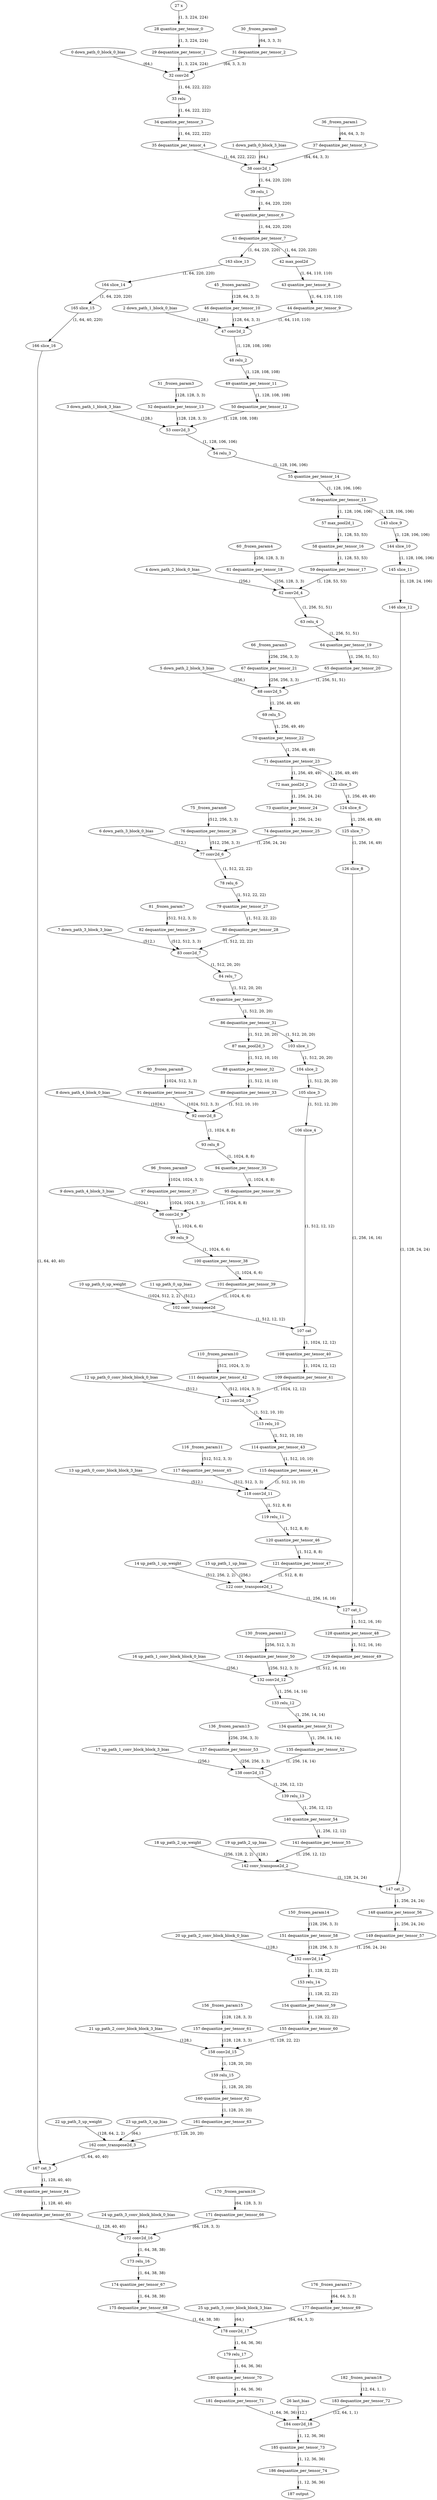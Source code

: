 strict digraph {
"0 down_path_0_block_0_bias" [id=0, type="get_attr"];
"1 down_path_0_block_3_bias" [id=1, type="get_attr"];
"2 down_path_1_block_0_bias" [id=2, type="get_attr"];
"3 down_path_1_block_3_bias" [id=3, type="get_attr"];
"4 down_path_2_block_0_bias" [id=4, type="get_attr"];
"5 down_path_2_block_3_bias" [id=5, type="get_attr"];
"6 down_path_3_block_0_bias" [id=6, type="get_attr"];
"7 down_path_3_block_3_bias" [id=7, type="get_attr"];
"8 down_path_4_block_0_bias" [id=8, type="get_attr"];
"9 down_path_4_block_3_bias" [id=9, type="get_attr"];
"10 up_path_0_up_weight" [id=10, type="get_attr"];
"11 up_path_0_up_bias" [id=11, type="get_attr"];
"12 up_path_0_conv_block_block_0_bias" [id=12, type="get_attr"];
"13 up_path_0_conv_block_block_3_bias" [id=13, type="get_attr"];
"14 up_path_1_up_weight" [id=14, type="get_attr"];
"15 up_path_1_up_bias" [id=15, type="get_attr"];
"16 up_path_1_conv_block_block_0_bias" [id=16, type="get_attr"];
"17 up_path_1_conv_block_block_3_bias" [id=17, type="get_attr"];
"18 up_path_2_up_weight" [id=18, type="get_attr"];
"19 up_path_2_up_bias" [id=19, type="get_attr"];
"20 up_path_2_conv_block_block_0_bias" [id=20, type="get_attr"];
"21 up_path_2_conv_block_block_3_bias" [id=21, type="get_attr"];
"22 up_path_3_up_weight" [id=22, type="get_attr"];
"23 up_path_3_up_bias" [id=23, type="get_attr"];
"24 up_path_3_conv_block_block_0_bias" [id=24, type="get_attr"];
"25 up_path_3_conv_block_block_3_bias" [id=25, type="get_attr"];
"26 last_bias" [id=26, type="get_attr"];
"27 x" [id=27, type=input];
"28 quantize_per_tensor_0" [id=28, type="quantize_per_tensor"];
"29 dequantize_per_tensor_1" [id=29, type="dequantize_per_tensor"];
"30 _frozen_param0" [id=30, type="get_attr"];
"31 dequantize_per_tensor_2" [id=31, type="dequantize_per_tensor"];
"32 conv2d" [id=32, type=conv2d];
"33 relu" [id=33, type=relu];
"34 quantize_per_tensor_3" [id=34, type="quantize_per_tensor"];
"35 dequantize_per_tensor_4" [id=35, type="dequantize_per_tensor"];
"36 _frozen_param1" [id=36, type="get_attr"];
"37 dequantize_per_tensor_5" [id=37, type="dequantize_per_tensor"];
"38 conv2d_1" [id=38, type=conv2d];
"39 relu_1" [id=39, type=relu];
"40 quantize_per_tensor_6" [id=40, type="quantize_per_tensor"];
"41 dequantize_per_tensor_7" [id=41, type="dequantize_per_tensor"];
"42 max_pool2d" [id=42, type="max_pool2d"];
"43 quantize_per_tensor_8" [id=43, type="quantize_per_tensor"];
"44 dequantize_per_tensor_9" [id=44, type="dequantize_per_tensor"];
"45 _frozen_param2" [id=45, type="get_attr"];
"46 dequantize_per_tensor_10" [id=46, type="dequantize_per_tensor"];
"47 conv2d_2" [id=47, type=conv2d];
"48 relu_2" [id=48, type=relu];
"49 quantize_per_tensor_11" [id=49, type="quantize_per_tensor"];
"50 dequantize_per_tensor_12" [id=50, type="dequantize_per_tensor"];
"51 _frozen_param3" [id=51, type="get_attr"];
"52 dequantize_per_tensor_13" [id=52, type="dequantize_per_tensor"];
"53 conv2d_3" [id=53, type=conv2d];
"54 relu_3" [id=54, type=relu];
"55 quantize_per_tensor_14" [id=55, type="quantize_per_tensor"];
"56 dequantize_per_tensor_15" [id=56, type="dequantize_per_tensor"];
"57 max_pool2d_1" [id=57, type="max_pool2d"];
"58 quantize_per_tensor_16" [id=58, type="quantize_per_tensor"];
"59 dequantize_per_tensor_17" [id=59, type="dequantize_per_tensor"];
"60 _frozen_param4" [id=60, type="get_attr"];
"61 dequantize_per_tensor_18" [id=61, type="dequantize_per_tensor"];
"62 conv2d_4" [id=62, type=conv2d];
"63 relu_4" [id=63, type=relu];
"64 quantize_per_tensor_19" [id=64, type="quantize_per_tensor"];
"65 dequantize_per_tensor_20" [id=65, type="dequantize_per_tensor"];
"66 _frozen_param5" [id=66, type="get_attr"];
"67 dequantize_per_tensor_21" [id=67, type="dequantize_per_tensor"];
"68 conv2d_5" [id=68, type=conv2d];
"69 relu_5" [id=69, type=relu];
"70 quantize_per_tensor_22" [id=70, type="quantize_per_tensor"];
"71 dequantize_per_tensor_23" [id=71, type="dequantize_per_tensor"];
"72 max_pool2d_2" [id=72, type="max_pool2d"];
"73 quantize_per_tensor_24" [id=73, type="quantize_per_tensor"];
"74 dequantize_per_tensor_25" [id=74, type="dequantize_per_tensor"];
"75 _frozen_param6" [id=75, type="get_attr"];
"76 dequantize_per_tensor_26" [id=76, type="dequantize_per_tensor"];
"77 conv2d_6" [id=77, type=conv2d];
"78 relu_6" [id=78, type=relu];
"79 quantize_per_tensor_27" [id=79, type="quantize_per_tensor"];
"80 dequantize_per_tensor_28" [id=80, type="dequantize_per_tensor"];
"81 _frozen_param7" [id=81, type="get_attr"];
"82 dequantize_per_tensor_29" [id=82, type="dequantize_per_tensor"];
"83 conv2d_7" [id=83, type=conv2d];
"84 relu_7" [id=84, type=relu];
"85 quantize_per_tensor_30" [id=85, type="quantize_per_tensor"];
"86 dequantize_per_tensor_31" [id=86, type="dequantize_per_tensor"];
"87 max_pool2d_3" [id=87, type="max_pool2d"];
"88 quantize_per_tensor_32" [id=88, type="quantize_per_tensor"];
"89 dequantize_per_tensor_33" [id=89, type="dequantize_per_tensor"];
"90 _frozen_param8" [id=90, type="get_attr"];
"91 dequantize_per_tensor_34" [id=91, type="dequantize_per_tensor"];
"92 conv2d_8" [id=92, type=conv2d];
"93 relu_8" [id=93, type=relu];
"94 quantize_per_tensor_35" [id=94, type="quantize_per_tensor"];
"95 dequantize_per_tensor_36" [id=95, type="dequantize_per_tensor"];
"96 _frozen_param9" [id=96, type="get_attr"];
"97 dequantize_per_tensor_37" [id=97, type="dequantize_per_tensor"];
"98 conv2d_9" [id=98, type=conv2d];
"99 relu_9" [id=99, type=relu];
"100 quantize_per_tensor_38" [id=100, type="quantize_per_tensor"];
"101 dequantize_per_tensor_39" [id=101, type="dequantize_per_tensor"];
"102 conv_transpose2d" [id=102, type="conv_transpose2d"];
"103 slice_1" [id=103, type=slice];
"104 slice_2" [id=104, type=slice];
"105 slice_3" [id=105, type=slice];
"106 slice_4" [id=106, type=slice];
"107 cat" [id=107, type=cat];
"108 quantize_per_tensor_40" [id=108, type="quantize_per_tensor"];
"109 dequantize_per_tensor_41" [id=109, type="dequantize_per_tensor"];
"110 _frozen_param10" [id=110, type="get_attr"];
"111 dequantize_per_tensor_42" [id=111, type="dequantize_per_tensor"];
"112 conv2d_10" [id=112, type=conv2d];
"113 relu_10" [id=113, type=relu];
"114 quantize_per_tensor_43" [id=114, type="quantize_per_tensor"];
"115 dequantize_per_tensor_44" [id=115, type="dequantize_per_tensor"];
"116 _frozen_param11" [id=116, type="get_attr"];
"117 dequantize_per_tensor_45" [id=117, type="dequantize_per_tensor"];
"118 conv2d_11" [id=118, type=conv2d];
"119 relu_11" [id=119, type=relu];
"120 quantize_per_tensor_46" [id=120, type="quantize_per_tensor"];
"121 dequantize_per_tensor_47" [id=121, type="dequantize_per_tensor"];
"122 conv_transpose2d_1" [id=122, type="conv_transpose2d"];
"123 slice_5" [id=123, type=slice];
"124 slice_6" [id=124, type=slice];
"125 slice_7" [id=125, type=slice];
"126 slice_8" [id=126, type=slice];
"127 cat_1" [id=127, type=cat];
"128 quantize_per_tensor_48" [id=128, type="quantize_per_tensor"];
"129 dequantize_per_tensor_49" [id=129, type="dequantize_per_tensor"];
"130 _frozen_param12" [id=130, type="get_attr"];
"131 dequantize_per_tensor_50" [id=131, type="dequantize_per_tensor"];
"132 conv2d_12" [id=132, type=conv2d];
"133 relu_12" [id=133, type=relu];
"134 quantize_per_tensor_51" [id=134, type="quantize_per_tensor"];
"135 dequantize_per_tensor_52" [id=135, type="dequantize_per_tensor"];
"136 _frozen_param13" [id=136, type="get_attr"];
"137 dequantize_per_tensor_53" [id=137, type="dequantize_per_tensor"];
"138 conv2d_13" [id=138, type=conv2d];
"139 relu_13" [id=139, type=relu];
"140 quantize_per_tensor_54" [id=140, type="quantize_per_tensor"];
"141 dequantize_per_tensor_55" [id=141, type="dequantize_per_tensor"];
"142 conv_transpose2d_2" [id=142, type="conv_transpose2d"];
"143 slice_9" [id=143, type=slice];
"144 slice_10" [id=144, type=slice];
"145 slice_11" [id=145, type=slice];
"146 slice_12" [id=146, type=slice];
"147 cat_2" [id=147, type=cat];
"148 quantize_per_tensor_56" [id=148, type="quantize_per_tensor"];
"149 dequantize_per_tensor_57" [id=149, type="dequantize_per_tensor"];
"150 _frozen_param14" [id=150, type="get_attr"];
"151 dequantize_per_tensor_58" [id=151, type="dequantize_per_tensor"];
"152 conv2d_14" [id=152, type=conv2d];
"153 relu_14" [id=153, type=relu];
"154 quantize_per_tensor_59" [id=154, type="quantize_per_tensor"];
"155 dequantize_per_tensor_60" [id=155, type="dequantize_per_tensor"];
"156 _frozen_param15" [id=156, type="get_attr"];
"157 dequantize_per_tensor_61" [id=157, type="dequantize_per_tensor"];
"158 conv2d_15" [id=158, type=conv2d];
"159 relu_15" [id=159, type=relu];
"160 quantize_per_tensor_62" [id=160, type="quantize_per_tensor"];
"161 dequantize_per_tensor_63" [id=161, type="dequantize_per_tensor"];
"162 conv_transpose2d_3" [id=162, type="conv_transpose2d"];
"163 slice_13" [id=163, type=slice];
"164 slice_14" [id=164, type=slice];
"165 slice_15" [id=165, type=slice];
"166 slice_16" [id=166, type=slice];
"167 cat_3" [id=167, type=cat];
"168 quantize_per_tensor_64" [id=168, type="quantize_per_tensor"];
"169 dequantize_per_tensor_65" [id=169, type="dequantize_per_tensor"];
"170 _frozen_param16" [id=170, type="get_attr"];
"171 dequantize_per_tensor_66" [id=171, type="dequantize_per_tensor"];
"172 conv2d_16" [id=172, type=conv2d];
"173 relu_16" [id=173, type=relu];
"174 quantize_per_tensor_67" [id=174, type="quantize_per_tensor"];
"175 dequantize_per_tensor_68" [id=175, type="dequantize_per_tensor"];
"176 _frozen_param17" [id=176, type="get_attr"];
"177 dequantize_per_tensor_69" [id=177, type="dequantize_per_tensor"];
"178 conv2d_17" [id=178, type=conv2d];
"179 relu_17" [id=179, type=relu];
"180 quantize_per_tensor_70" [id=180, type="quantize_per_tensor"];
"181 dequantize_per_tensor_71" [id=181, type="dequantize_per_tensor"];
"182 _frozen_param18" [id=182, type="get_attr"];
"183 dequantize_per_tensor_72" [id=183, type="dequantize_per_tensor"];
"184 conv2d_18" [id=184, type=conv2d];
"185 quantize_per_tensor_73" [id=185, type="quantize_per_tensor"];
"186 dequantize_per_tensor_74" [id=186, type="dequantize_per_tensor"];
"187 output" [id=187, type=output];
"0 down_path_0_block_0_bias" -> "32 conv2d" [style=solid, label="(64,)"];
"1 down_path_0_block_3_bias" -> "38 conv2d_1" [style=solid, label="(64,)"];
"2 down_path_1_block_0_bias" -> "47 conv2d_2" [style=solid, label="(128,)"];
"3 down_path_1_block_3_bias" -> "53 conv2d_3" [style=solid, label="(128,)"];
"4 down_path_2_block_0_bias" -> "62 conv2d_4" [style=solid, label="(256,)"];
"5 down_path_2_block_3_bias" -> "68 conv2d_5" [style=solid, label="(256,)"];
"6 down_path_3_block_0_bias" -> "77 conv2d_6" [style=solid, label="(512,)"];
"7 down_path_3_block_3_bias" -> "83 conv2d_7" [style=solid, label="(512,)"];
"8 down_path_4_block_0_bias" -> "92 conv2d_8" [style=solid, label="(1024,)"];
"9 down_path_4_block_3_bias" -> "98 conv2d_9" [style=solid, label="(1024,)"];
"10 up_path_0_up_weight" -> "102 conv_transpose2d" [style=solid, label="(1024, 512, 2, 2)"];
"11 up_path_0_up_bias" -> "102 conv_transpose2d" [style=solid, label="(512,)"];
"12 up_path_0_conv_block_block_0_bias" -> "112 conv2d_10" [style=solid, label="(512,)"];
"13 up_path_0_conv_block_block_3_bias" -> "118 conv2d_11" [style=solid, label="(512,)"];
"14 up_path_1_up_weight" -> "122 conv_transpose2d_1" [style=solid, label="(512, 256, 2, 2)"];
"15 up_path_1_up_bias" -> "122 conv_transpose2d_1" [style=solid, label="(256,)"];
"16 up_path_1_conv_block_block_0_bias" -> "132 conv2d_12" [style=solid, label="(256,)"];
"17 up_path_1_conv_block_block_3_bias" -> "138 conv2d_13" [style=solid, label="(256,)"];
"18 up_path_2_up_weight" -> "142 conv_transpose2d_2" [style=solid, label="(256, 128, 2, 2)"];
"19 up_path_2_up_bias" -> "142 conv_transpose2d_2" [style=solid, label="(128,)"];
"20 up_path_2_conv_block_block_0_bias" -> "152 conv2d_14" [style=solid, label="(128,)"];
"21 up_path_2_conv_block_block_3_bias" -> "158 conv2d_15" [style=solid, label="(128,)"];
"22 up_path_3_up_weight" -> "162 conv_transpose2d_3" [style=solid, label="(128, 64, 2, 2)"];
"23 up_path_3_up_bias" -> "162 conv_transpose2d_3" [style=solid, label="(64,)"];
"24 up_path_3_conv_block_block_0_bias" -> "172 conv2d_16" [style=solid, label="(64,)"];
"25 up_path_3_conv_block_block_3_bias" -> "178 conv2d_17" [style=solid, label="(64,)"];
"26 last_bias" -> "184 conv2d_18" [style=solid, label="(12,)"];
"27 x" -> "28 quantize_per_tensor_0" [style=solid, label="(1, 3, 224, 224)"];
"28 quantize_per_tensor_0" -> "29 dequantize_per_tensor_1" [style=solid, label="(1, 3, 224, 224)"];
"29 dequantize_per_tensor_1" -> "32 conv2d" [style=solid, label="(1, 3, 224, 224)"];
"30 _frozen_param0" -> "31 dequantize_per_tensor_2" [style=solid, label="(64, 3, 3, 3)"];
"31 dequantize_per_tensor_2" -> "32 conv2d" [style=solid, label="(64, 3, 3, 3)"];
"32 conv2d" -> "33 relu" [style=solid, label="(1, 64, 222, 222)"];
"33 relu" -> "34 quantize_per_tensor_3" [style=solid, label="(1, 64, 222, 222)"];
"34 quantize_per_tensor_3" -> "35 dequantize_per_tensor_4" [style=solid, label="(1, 64, 222, 222)"];
"35 dequantize_per_tensor_4" -> "38 conv2d_1" [style=solid, label="(1, 64, 222, 222)"];
"36 _frozen_param1" -> "37 dequantize_per_tensor_5" [style=solid, label="(64, 64, 3, 3)"];
"37 dequantize_per_tensor_5" -> "38 conv2d_1" [style=solid, label="(64, 64, 3, 3)"];
"38 conv2d_1" -> "39 relu_1" [style=solid, label="(1, 64, 220, 220)"];
"39 relu_1" -> "40 quantize_per_tensor_6" [style=solid, label="(1, 64, 220, 220)"];
"40 quantize_per_tensor_6" -> "41 dequantize_per_tensor_7" [style=solid, label="(1, 64, 220, 220)"];
"41 dequantize_per_tensor_7" -> "42 max_pool2d" [style=solid, label="(1, 64, 220, 220)"];
"41 dequantize_per_tensor_7" -> "163 slice_13" [style=solid, label="(1, 64, 220, 220)"];
"42 max_pool2d" -> "43 quantize_per_tensor_8" [style=solid, label="(1, 64, 110, 110)"];
"43 quantize_per_tensor_8" -> "44 dequantize_per_tensor_9" [style=solid, label="(1, 64, 110, 110)"];
"44 dequantize_per_tensor_9" -> "47 conv2d_2" [style=solid, label="(1, 64, 110, 110)"];
"45 _frozen_param2" -> "46 dequantize_per_tensor_10" [style=solid, label="(128, 64, 3, 3)"];
"46 dequantize_per_tensor_10" -> "47 conv2d_2" [style=solid, label="(128, 64, 3, 3)"];
"47 conv2d_2" -> "48 relu_2" [style=solid, label="(1, 128, 108, 108)"];
"48 relu_2" -> "49 quantize_per_tensor_11" [style=solid, label="(1, 128, 108, 108)"];
"49 quantize_per_tensor_11" -> "50 dequantize_per_tensor_12" [style=solid, label="(1, 128, 108, 108)"];
"50 dequantize_per_tensor_12" -> "53 conv2d_3" [style=solid, label="(1, 128, 108, 108)"];
"51 _frozen_param3" -> "52 dequantize_per_tensor_13" [style=solid, label="(128, 128, 3, 3)"];
"52 dequantize_per_tensor_13" -> "53 conv2d_3" [style=solid, label="(128, 128, 3, 3)"];
"53 conv2d_3" -> "54 relu_3" [style=solid, label="(1, 128, 106, 106)"];
"54 relu_3" -> "55 quantize_per_tensor_14" [style=solid, label="(1, 128, 106, 106)"];
"55 quantize_per_tensor_14" -> "56 dequantize_per_tensor_15" [style=solid, label="(1, 128, 106, 106)"];
"56 dequantize_per_tensor_15" -> "57 max_pool2d_1" [style=solid, label="(1, 128, 106, 106)"];
"56 dequantize_per_tensor_15" -> "143 slice_9" [style=solid, label="(1, 128, 106, 106)"];
"57 max_pool2d_1" -> "58 quantize_per_tensor_16" [style=solid, label="(1, 128, 53, 53)"];
"58 quantize_per_tensor_16" -> "59 dequantize_per_tensor_17" [style=solid, label="(1, 128, 53, 53)"];
"59 dequantize_per_tensor_17" -> "62 conv2d_4" [style=solid, label="(1, 128, 53, 53)"];
"60 _frozen_param4" -> "61 dequantize_per_tensor_18" [style=solid, label="(256, 128, 3, 3)"];
"61 dequantize_per_tensor_18" -> "62 conv2d_4" [style=solid, label="(256, 128, 3, 3)"];
"62 conv2d_4" -> "63 relu_4" [style=solid, label="(1, 256, 51, 51)"];
"63 relu_4" -> "64 quantize_per_tensor_19" [style=solid, label="(1, 256, 51, 51)"];
"64 quantize_per_tensor_19" -> "65 dequantize_per_tensor_20" [style=solid, label="(1, 256, 51, 51)"];
"65 dequantize_per_tensor_20" -> "68 conv2d_5" [style=solid, label="(1, 256, 51, 51)"];
"66 _frozen_param5" -> "67 dequantize_per_tensor_21" [style=solid, label="(256, 256, 3, 3)"];
"67 dequantize_per_tensor_21" -> "68 conv2d_5" [style=solid, label="(256, 256, 3, 3)"];
"68 conv2d_5" -> "69 relu_5" [style=solid, label="(1, 256, 49, 49)"];
"69 relu_5" -> "70 quantize_per_tensor_22" [style=solid, label="(1, 256, 49, 49)"];
"70 quantize_per_tensor_22" -> "71 dequantize_per_tensor_23" [style=solid, label="(1, 256, 49, 49)"];
"71 dequantize_per_tensor_23" -> "72 max_pool2d_2" [style=solid, label="(1, 256, 49, 49)"];
"71 dequantize_per_tensor_23" -> "123 slice_5" [style=solid, label="(1, 256, 49, 49)"];
"72 max_pool2d_2" -> "73 quantize_per_tensor_24" [style=solid, label="(1, 256, 24, 24)"];
"73 quantize_per_tensor_24" -> "74 dequantize_per_tensor_25" [style=solid, label="(1, 256, 24, 24)"];
"74 dequantize_per_tensor_25" -> "77 conv2d_6" [style=solid, label="(1, 256, 24, 24)"];
"75 _frozen_param6" -> "76 dequantize_per_tensor_26" [style=solid, label="(512, 256, 3, 3)"];
"76 dequantize_per_tensor_26" -> "77 conv2d_6" [style=solid, label="(512, 256, 3, 3)"];
"77 conv2d_6" -> "78 relu_6" [style=solid, label="(1, 512, 22, 22)"];
"78 relu_6" -> "79 quantize_per_tensor_27" [style=solid, label="(1, 512, 22, 22)"];
"79 quantize_per_tensor_27" -> "80 dequantize_per_tensor_28" [style=solid, label="(1, 512, 22, 22)"];
"80 dequantize_per_tensor_28" -> "83 conv2d_7" [style=solid, label="(1, 512, 22, 22)"];
"81 _frozen_param7" -> "82 dequantize_per_tensor_29" [style=solid, label="(512, 512, 3, 3)"];
"82 dequantize_per_tensor_29" -> "83 conv2d_7" [style=solid, label="(512, 512, 3, 3)"];
"83 conv2d_7" -> "84 relu_7" [style=solid, label="(1, 512, 20, 20)"];
"84 relu_7" -> "85 quantize_per_tensor_30" [style=solid, label="(1, 512, 20, 20)"];
"85 quantize_per_tensor_30" -> "86 dequantize_per_tensor_31" [style=solid, label="(1, 512, 20, 20)"];
"86 dequantize_per_tensor_31" -> "87 max_pool2d_3" [style=solid, label="(1, 512, 20, 20)"];
"86 dequantize_per_tensor_31" -> "103 slice_1" [style=solid, label="(1, 512, 20, 20)"];
"87 max_pool2d_3" -> "88 quantize_per_tensor_32" [style=solid, label="(1, 512, 10, 10)"];
"88 quantize_per_tensor_32" -> "89 dequantize_per_tensor_33" [style=solid, label="(1, 512, 10, 10)"];
"89 dequantize_per_tensor_33" -> "92 conv2d_8" [style=solid, label="(1, 512, 10, 10)"];
"90 _frozen_param8" -> "91 dequantize_per_tensor_34" [style=solid, label="(1024, 512, 3, 3)"];
"91 dequantize_per_tensor_34" -> "92 conv2d_8" [style=solid, label="(1024, 512, 3, 3)"];
"92 conv2d_8" -> "93 relu_8" [style=solid, label="(1, 1024, 8, 8)"];
"93 relu_8" -> "94 quantize_per_tensor_35" [style=solid, label="(1, 1024, 8, 8)"];
"94 quantize_per_tensor_35" -> "95 dequantize_per_tensor_36" [style=solid, label="(1, 1024, 8, 8)"];
"95 dequantize_per_tensor_36" -> "98 conv2d_9" [style=solid, label="(1, 1024, 8, 8)"];
"96 _frozen_param9" -> "97 dequantize_per_tensor_37" [style=solid, label="(1024, 1024, 3, 3)"];
"97 dequantize_per_tensor_37" -> "98 conv2d_9" [style=solid, label="(1024, 1024, 3, 3)"];
"98 conv2d_9" -> "99 relu_9" [style=solid, label="(1, 1024, 6, 6)"];
"99 relu_9" -> "100 quantize_per_tensor_38" [style=solid, label="(1, 1024, 6, 6)"];
"100 quantize_per_tensor_38" -> "101 dequantize_per_tensor_39" [style=solid, label="(1, 1024, 6, 6)"];
"101 dequantize_per_tensor_39" -> "102 conv_transpose2d" [style=solid, label="(1, 1024, 6, 6)"];
"102 conv_transpose2d" -> "107 cat" [style=solid, label="(1, 512, 12, 12)"];
"103 slice_1" -> "104 slice_2" [style=solid, label="(1, 512, 20, 20)"];
"104 slice_2" -> "105 slice_3" [style=solid, label="(1, 512, 20, 20)"];
"105 slice_3" -> "106 slice_4" [style=solid, label="(1, 512, 12, 20)"];
"106 slice_4" -> "107 cat" [style=solid, label="(1, 512, 12, 12)"];
"107 cat" -> "108 quantize_per_tensor_40" [style=solid, label="(1, 1024, 12, 12)"];
"108 quantize_per_tensor_40" -> "109 dequantize_per_tensor_41" [style=solid, label="(1, 1024, 12, 12)"];
"109 dequantize_per_tensor_41" -> "112 conv2d_10" [style=solid, label="(1, 1024, 12, 12)"];
"110 _frozen_param10" -> "111 dequantize_per_tensor_42" [style=solid, label="(512, 1024, 3, 3)"];
"111 dequantize_per_tensor_42" -> "112 conv2d_10" [style=solid, label="(512, 1024, 3, 3)"];
"112 conv2d_10" -> "113 relu_10" [style=solid, label="(1, 512, 10, 10)"];
"113 relu_10" -> "114 quantize_per_tensor_43" [style=solid, label="(1, 512, 10, 10)"];
"114 quantize_per_tensor_43" -> "115 dequantize_per_tensor_44" [style=solid, label="(1, 512, 10, 10)"];
"115 dequantize_per_tensor_44" -> "118 conv2d_11" [style=solid, label="(1, 512, 10, 10)"];
"116 _frozen_param11" -> "117 dequantize_per_tensor_45" [style=solid, label="(512, 512, 3, 3)"];
"117 dequantize_per_tensor_45" -> "118 conv2d_11" [style=solid, label="(512, 512, 3, 3)"];
"118 conv2d_11" -> "119 relu_11" [style=solid, label="(1, 512, 8, 8)"];
"119 relu_11" -> "120 quantize_per_tensor_46" [style=solid, label="(1, 512, 8, 8)"];
"120 quantize_per_tensor_46" -> "121 dequantize_per_tensor_47" [style=solid, label="(1, 512, 8, 8)"];
"121 dequantize_per_tensor_47" -> "122 conv_transpose2d_1" [style=solid, label="(1, 512, 8, 8)"];
"122 conv_transpose2d_1" -> "127 cat_1" [style=solid, label="(1, 256, 16, 16)"];
"123 slice_5" -> "124 slice_6" [style=solid, label="(1, 256, 49, 49)"];
"124 slice_6" -> "125 slice_7" [style=solid, label="(1, 256, 49, 49)"];
"125 slice_7" -> "126 slice_8" [style=solid, label="(1, 256, 16, 49)"];
"126 slice_8" -> "127 cat_1" [style=solid, label="(1, 256, 16, 16)"];
"127 cat_1" -> "128 quantize_per_tensor_48" [style=solid, label="(1, 512, 16, 16)"];
"128 quantize_per_tensor_48" -> "129 dequantize_per_tensor_49" [style=solid, label="(1, 512, 16, 16)"];
"129 dequantize_per_tensor_49" -> "132 conv2d_12" [style=solid, label="(1, 512, 16, 16)"];
"130 _frozen_param12" -> "131 dequantize_per_tensor_50" [style=solid, label="(256, 512, 3, 3)"];
"131 dequantize_per_tensor_50" -> "132 conv2d_12" [style=solid, label="(256, 512, 3, 3)"];
"132 conv2d_12" -> "133 relu_12" [style=solid, label="(1, 256, 14, 14)"];
"133 relu_12" -> "134 quantize_per_tensor_51" [style=solid, label="(1, 256, 14, 14)"];
"134 quantize_per_tensor_51" -> "135 dequantize_per_tensor_52" [style=solid, label="(1, 256, 14, 14)"];
"135 dequantize_per_tensor_52" -> "138 conv2d_13" [style=solid, label="(1, 256, 14, 14)"];
"136 _frozen_param13" -> "137 dequantize_per_tensor_53" [style=solid, label="(256, 256, 3, 3)"];
"137 dequantize_per_tensor_53" -> "138 conv2d_13" [style=solid, label="(256, 256, 3, 3)"];
"138 conv2d_13" -> "139 relu_13" [style=solid, label="(1, 256, 12, 12)"];
"139 relu_13" -> "140 quantize_per_tensor_54" [style=solid, label="(1, 256, 12, 12)"];
"140 quantize_per_tensor_54" -> "141 dequantize_per_tensor_55" [style=solid, label="(1, 256, 12, 12)"];
"141 dequantize_per_tensor_55" -> "142 conv_transpose2d_2" [style=solid, label="(1, 256, 12, 12)"];
"142 conv_transpose2d_2" -> "147 cat_2" [style=solid, label="(1, 128, 24, 24)"];
"143 slice_9" -> "144 slice_10" [style=solid, label="(1, 128, 106, 106)"];
"144 slice_10" -> "145 slice_11" [style=solid, label="(1, 128, 106, 106)"];
"145 slice_11" -> "146 slice_12" [style=solid, label="(1, 128, 24, 106)"];
"146 slice_12" -> "147 cat_2" [style=solid, label="(1, 128, 24, 24)"];
"147 cat_2" -> "148 quantize_per_tensor_56" [style=solid, label="(1, 256, 24, 24)"];
"148 quantize_per_tensor_56" -> "149 dequantize_per_tensor_57" [style=solid, label="(1, 256, 24, 24)"];
"149 dequantize_per_tensor_57" -> "152 conv2d_14" [style=solid, label="(1, 256, 24, 24)"];
"150 _frozen_param14" -> "151 dequantize_per_tensor_58" [style=solid, label="(128, 256, 3, 3)"];
"151 dequantize_per_tensor_58" -> "152 conv2d_14" [style=solid, label="(128, 256, 3, 3)"];
"152 conv2d_14" -> "153 relu_14" [style=solid, label="(1, 128, 22, 22)"];
"153 relu_14" -> "154 quantize_per_tensor_59" [style=solid, label="(1, 128, 22, 22)"];
"154 quantize_per_tensor_59" -> "155 dequantize_per_tensor_60" [style=solid, label="(1, 128, 22, 22)"];
"155 dequantize_per_tensor_60" -> "158 conv2d_15" [style=solid, label="(1, 128, 22, 22)"];
"156 _frozen_param15" -> "157 dequantize_per_tensor_61" [style=solid, label="(128, 128, 3, 3)"];
"157 dequantize_per_tensor_61" -> "158 conv2d_15" [style=solid, label="(128, 128, 3, 3)"];
"158 conv2d_15" -> "159 relu_15" [style=solid, label="(1, 128, 20, 20)"];
"159 relu_15" -> "160 quantize_per_tensor_62" [style=solid, label="(1, 128, 20, 20)"];
"160 quantize_per_tensor_62" -> "161 dequantize_per_tensor_63" [style=solid, label="(1, 128, 20, 20)"];
"161 dequantize_per_tensor_63" -> "162 conv_transpose2d_3" [style=solid, label="(1, 128, 20, 20)"];
"162 conv_transpose2d_3" -> "167 cat_3" [style=solid, label="(1, 64, 40, 40)"];
"163 slice_13" -> "164 slice_14" [style=solid, label="(1, 64, 220, 220)"];
"164 slice_14" -> "165 slice_15" [style=solid, label="(1, 64, 220, 220)"];
"165 slice_15" -> "166 slice_16" [style=solid, label="(1, 64, 40, 220)"];
"166 slice_16" -> "167 cat_3" [style=solid, label="(1, 64, 40, 40)"];
"167 cat_3" -> "168 quantize_per_tensor_64" [style=solid, label="(1, 128, 40, 40)"];
"168 quantize_per_tensor_64" -> "169 dequantize_per_tensor_65" [style=solid, label="(1, 128, 40, 40)"];
"169 dequantize_per_tensor_65" -> "172 conv2d_16" [style=solid, label="(1, 128, 40, 40)"];
"170 _frozen_param16" -> "171 dequantize_per_tensor_66" [style=solid, label="(64, 128, 3, 3)"];
"171 dequantize_per_tensor_66" -> "172 conv2d_16" [style=solid, label="(64, 128, 3, 3)"];
"172 conv2d_16" -> "173 relu_16" [style=solid, label="(1, 64, 38, 38)"];
"173 relu_16" -> "174 quantize_per_tensor_67" [style=solid, label="(1, 64, 38, 38)"];
"174 quantize_per_tensor_67" -> "175 dequantize_per_tensor_68" [style=solid, label="(1, 64, 38, 38)"];
"175 dequantize_per_tensor_68" -> "178 conv2d_17" [style=solid, label="(1, 64, 38, 38)"];
"176 _frozen_param17" -> "177 dequantize_per_tensor_69" [style=solid, label="(64, 64, 3, 3)"];
"177 dequantize_per_tensor_69" -> "178 conv2d_17" [style=solid, label="(64, 64, 3, 3)"];
"178 conv2d_17" -> "179 relu_17" [style=solid, label="(1, 64, 36, 36)"];
"179 relu_17" -> "180 quantize_per_tensor_70" [style=solid, label="(1, 64, 36, 36)"];
"180 quantize_per_tensor_70" -> "181 dequantize_per_tensor_71" [style=solid, label="(1, 64, 36, 36)"];
"181 dequantize_per_tensor_71" -> "184 conv2d_18" [style=solid, label="(1, 64, 36, 36)"];
"182 _frozen_param18" -> "183 dequantize_per_tensor_72" [style=solid, label="(12, 64, 1, 1)"];
"183 dequantize_per_tensor_72" -> "184 conv2d_18" [style=solid, label="(12, 64, 1, 1)"];
"184 conv2d_18" -> "185 quantize_per_tensor_73" [style=solid, label="(1, 12, 36, 36)"];
"185 quantize_per_tensor_73" -> "186 dequantize_per_tensor_74" [style=solid, label="(1, 12, 36, 36)"];
"186 dequantize_per_tensor_74" -> "187 output" [style=solid, label="(1, 12, 36, 36)"];
}
